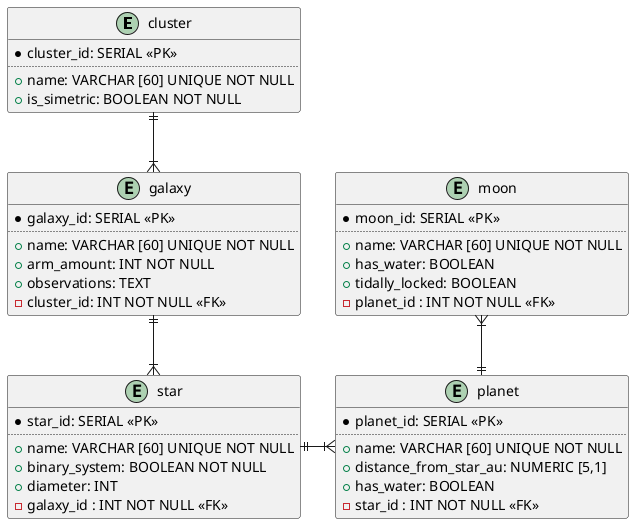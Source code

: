 @startuml universe-fcc

hide empty methods

entity cluster {
    * cluster_id: SERIAL <<PK>>
    ..
    + name: VARCHAR [60] UNIQUE NOT NULL
    + is_simetric: BOOLEAN NOT NULL
}

entity galaxy { /' FIVE '/
    * galaxy_id: SERIAL <<PK>>
    ..
    + name: VARCHAR [60] UNIQUE NOT NULL
    + arm_amount: INT NOT NULL
    + observations: TEXT
    - cluster_id: INT NOT NULL <<FK>>
}

entity star { /' FIVE '/
    * star_id: SERIAL <<PK>>
    ..
    + name: VARCHAR [60] UNIQUE NOT NULL
    + binary_system: BOOLEAN NOT NULL
    + diameter: INT
    - galaxy_id : INT NOT NULL <<FK>>
}

entity planet { /' FIVE '/
    * planet_id: SERIAL <<PK>>
    ..
    + name: VARCHAR [60] UNIQUE NOT NULL
    + distance_from_star_au: NUMERIC [5,1]
    + has_water: BOOLEAN
    - star_id : INT NOT NULL <<FK>>
}

entity moon { /' FIVE '/
    * moon_id: SERIAL <<PK>>
    ..
    + name: VARCHAR [60] UNIQUE NOT NULL
    + has_water: BOOLEAN
    + tidally_locked: BOOLEAN
    - planet_id : INT NOT NULL <<FK>>
}


cluster ||--|{ galaxy
galaxy ||--|{ star
star ||-|{ planet
planet ||-u-|{ moon

@enduml